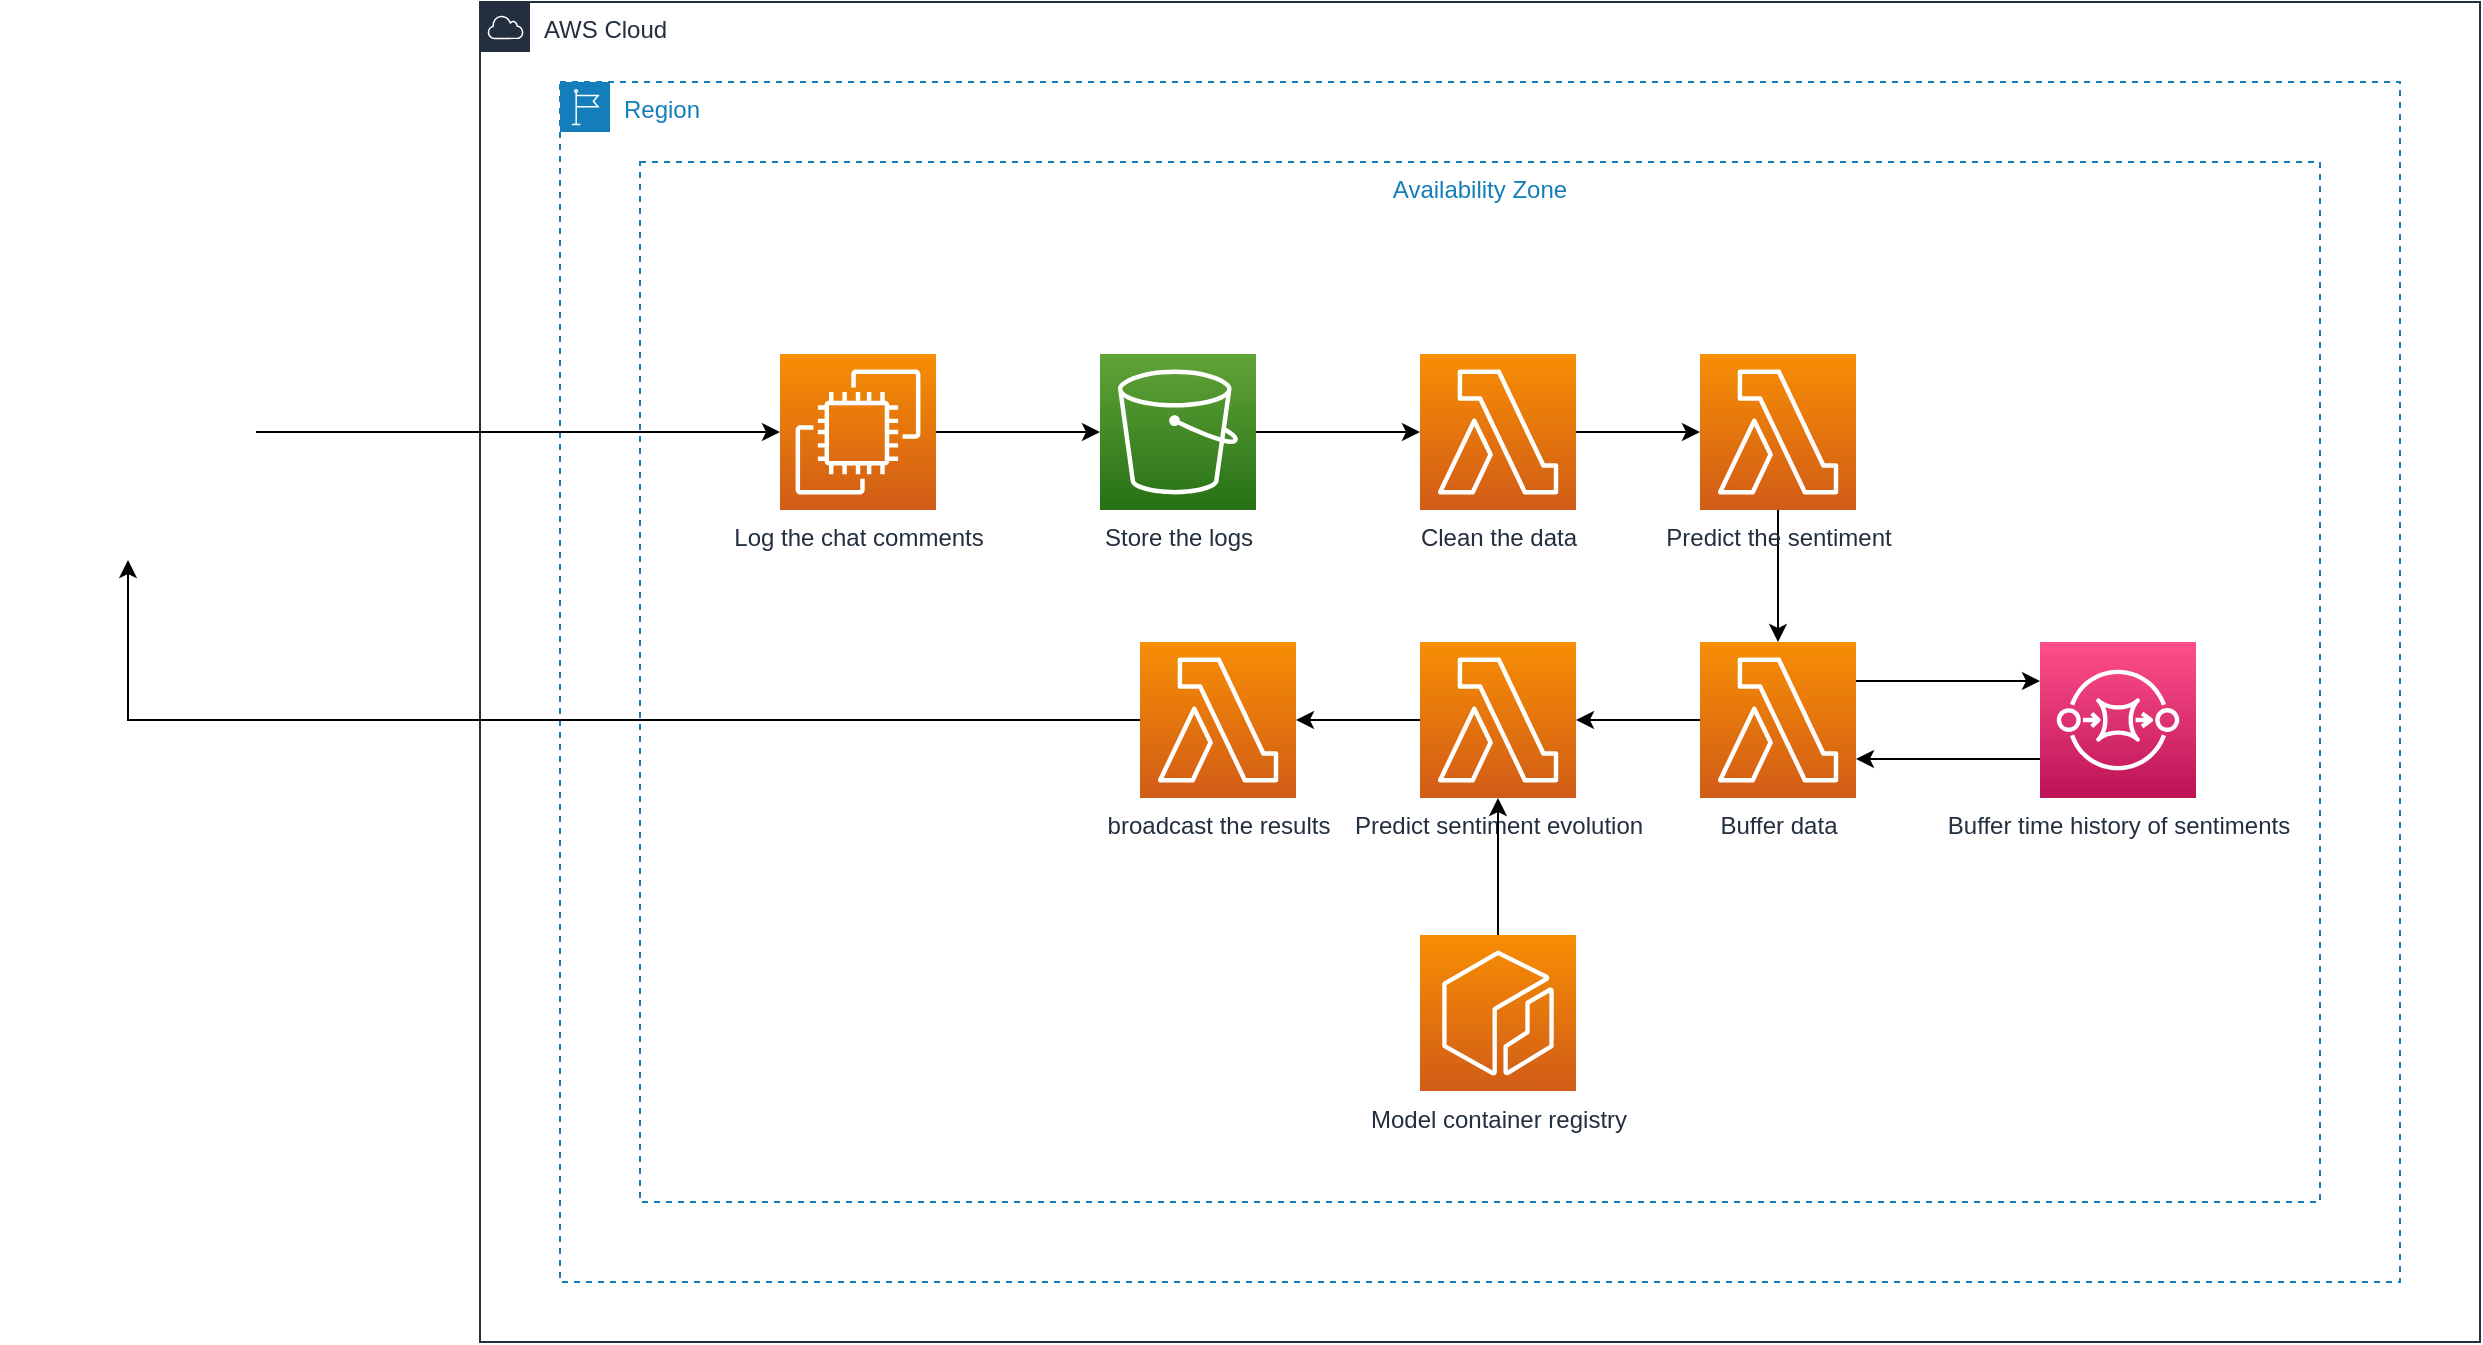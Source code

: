 <mxfile version="15.9.4" type="device"><diagram id="QKHbf75QC-_oQNx1Ma4M" name="Page-1"><mxGraphModel dx="1997" dy="825" grid="0" gridSize="10" guides="1" tooltips="1" connect="1" arrows="1" fold="1" page="0" pageScale="1" pageWidth="827" pageHeight="1169" math="0" shadow="0"><root><mxCell id="0"/><mxCell id="1" parent="0"/><mxCell id="B8DfYPTmJJ5ncx9RaUu9-1" value="Availability Zone" style="fillColor=none;strokeColor=#147EBA;dashed=1;verticalAlign=top;fontStyle=0;fontColor=#147EBA;" parent="1" vertex="1"><mxGeometry y="120" width="840" height="520" as="geometry"/></mxCell><mxCell id="B8DfYPTmJJ5ncx9RaUu9-14" value="AWS Cloud" style="points=[[0,0],[0.25,0],[0.5,0],[0.75,0],[1,0],[1,0.25],[1,0.5],[1,0.75],[1,1],[0.75,1],[0.5,1],[0.25,1],[0,1],[0,0.75],[0,0.5],[0,0.25]];outlineConnect=0;gradientColor=none;html=1;whiteSpace=wrap;fontSize=12;fontStyle=0;shape=mxgraph.aws4.group;grIcon=mxgraph.aws4.group_aws_cloud;strokeColor=#232F3E;fillColor=none;verticalAlign=top;align=left;spacingLeft=30;fontColor=#232F3E;dashed=0;" parent="1" vertex="1"><mxGeometry x="-80" y="40" width="1000" height="670" as="geometry"/></mxCell><mxCell id="B8DfYPTmJJ5ncx9RaUu9-13" value="Region" style="points=[[0,0],[0.25,0],[0.5,0],[0.75,0],[1,0],[1,0.25],[1,0.5],[1,0.75],[1,1],[0.75,1],[0.5,1],[0.25,1],[0,1],[0,0.75],[0,0.5],[0,0.25]];outlineConnect=0;gradientColor=none;html=1;whiteSpace=wrap;fontSize=12;fontStyle=0;shape=mxgraph.aws4.group;grIcon=mxgraph.aws4.group_region;strokeColor=#147EBA;fillColor=none;verticalAlign=top;align=left;spacingLeft=30;fontColor=#147EBA;dashed=1;" parent="1" vertex="1"><mxGeometry x="-40" y="80" width="920" height="600" as="geometry"/></mxCell><mxCell id="B8DfYPTmJJ5ncx9RaUu9-17" style="edgeStyle=orthogonalEdgeStyle;rounded=0;orthogonalLoop=1;jettySize=auto;html=1;exitX=1;exitY=0.5;exitDx=0;exitDy=0;exitPerimeter=0;entryX=0;entryY=0.5;entryDx=0;entryDy=0;entryPerimeter=0;" parent="1" source="B8DfYPTmJJ5ncx9RaUu9-3" target="B8DfYPTmJJ5ncx9RaUu9-6" edge="1"><mxGeometry relative="1" as="geometry"/></mxCell><mxCell id="B8DfYPTmJJ5ncx9RaUu9-25" style="edgeStyle=orthogonalEdgeStyle;rounded=0;orthogonalLoop=1;jettySize=auto;html=1;entryX=0;entryY=0.5;entryDx=0;entryDy=0;entryPerimeter=0;" parent="1" source="B8DfYPTmJJ5ncx9RaUu9-12" target="B8DfYPTmJJ5ncx9RaUu9-3" edge="1"><mxGeometry relative="1" as="geometry"><mxPoint x="-223.922" y="255" as="sourcePoint"/></mxGeometry></mxCell><mxCell id="B8DfYPTmJJ5ncx9RaUu9-3" value="Log the chat comments" style="sketch=0;points=[[0,0,0],[0.25,0,0],[0.5,0,0],[0.75,0,0],[1,0,0],[0,1,0],[0.25,1,0],[0.5,1,0],[0.75,1,0],[1,1,0],[0,0.25,0],[0,0.5,0],[0,0.75,0],[1,0.25,0],[1,0.5,0],[1,0.75,0]];outlineConnect=0;fontColor=#232F3E;gradientColor=#F78E04;gradientDirection=north;fillColor=#D05C17;strokeColor=#ffffff;dashed=0;verticalLabelPosition=bottom;verticalAlign=top;align=center;html=1;fontSize=12;fontStyle=0;aspect=fixed;shape=mxgraph.aws4.resourceIcon;resIcon=mxgraph.aws4.ec2;" parent="1" vertex="1"><mxGeometry x="70" y="216" width="78" height="78" as="geometry"/></mxCell><mxCell id="B8DfYPTmJJ5ncx9RaUu9-18" style="edgeStyle=orthogonalEdgeStyle;rounded=0;orthogonalLoop=1;jettySize=auto;html=1;exitX=1;exitY=0.5;exitDx=0;exitDy=0;exitPerimeter=0;entryX=0;entryY=0.5;entryDx=0;entryDy=0;entryPerimeter=0;" parent="1" source="B8DfYPTmJJ5ncx9RaUu9-6" target="B8DfYPTmJJ5ncx9RaUu9-7" edge="1"><mxGeometry relative="1" as="geometry"/></mxCell><mxCell id="B8DfYPTmJJ5ncx9RaUu9-6" value="Store the logs" style="sketch=0;points=[[0,0,0],[0.25,0,0],[0.5,0,0],[0.75,0,0],[1,0,0],[0,1,0],[0.25,1,0],[0.5,1,0],[0.75,1,0],[1,1,0],[0,0.25,0],[0,0.5,0],[0,0.75,0],[1,0.25,0],[1,0.5,0],[1,0.75,0]];outlineConnect=0;fontColor=#232F3E;gradientColor=#60A337;gradientDirection=north;fillColor=#277116;strokeColor=#ffffff;dashed=0;verticalLabelPosition=bottom;verticalAlign=top;align=center;html=1;fontSize=12;fontStyle=0;aspect=fixed;shape=mxgraph.aws4.resourceIcon;resIcon=mxgraph.aws4.s3;" parent="1" vertex="1"><mxGeometry x="230" y="216" width="78" height="78" as="geometry"/></mxCell><mxCell id="B8DfYPTmJJ5ncx9RaUu9-19" style="edgeStyle=orthogonalEdgeStyle;rounded=0;orthogonalLoop=1;jettySize=auto;html=1;exitX=1;exitY=0.5;exitDx=0;exitDy=0;exitPerimeter=0;" parent="1" source="B8DfYPTmJJ5ncx9RaUu9-7" target="B8DfYPTmJJ5ncx9RaUu9-8" edge="1"><mxGeometry relative="1" as="geometry"/></mxCell><mxCell id="B8DfYPTmJJ5ncx9RaUu9-7" value="Clean the data" style="sketch=0;points=[[0,0,0],[0.25,0,0],[0.5,0,0],[0.75,0,0],[1,0,0],[0,1,0],[0.25,1,0],[0.5,1,0],[0.75,1,0],[1,1,0],[0,0.25,0],[0,0.5,0],[0,0.75,0],[1,0.25,0],[1,0.5,0],[1,0.75,0]];outlineConnect=0;fontColor=#232F3E;gradientColor=#F78E04;gradientDirection=north;fillColor=#D05C17;strokeColor=#ffffff;dashed=0;verticalLabelPosition=bottom;verticalAlign=top;align=center;html=1;fontSize=12;fontStyle=0;aspect=fixed;shape=mxgraph.aws4.resourceIcon;resIcon=mxgraph.aws4.lambda;" parent="1" vertex="1"><mxGeometry x="390" y="216" width="78" height="78" as="geometry"/></mxCell><mxCell id="lsLxPTH9rzwwgOqf4B6Y-2" style="edgeStyle=orthogonalEdgeStyle;rounded=0;orthogonalLoop=1;jettySize=auto;html=1;exitX=0.5;exitY=1;exitDx=0;exitDy=0;exitPerimeter=0;entryX=0.5;entryY=0;entryDx=0;entryDy=0;entryPerimeter=0;" edge="1" parent="1" source="B8DfYPTmJJ5ncx9RaUu9-8" target="lsLxPTH9rzwwgOqf4B6Y-1"><mxGeometry relative="1" as="geometry"/></mxCell><mxCell id="B8DfYPTmJJ5ncx9RaUu9-8" value="Predict the sentiment" style="sketch=0;points=[[0,0,0],[0.25,0,0],[0.5,0,0],[0.75,0,0],[1,0,0],[0,1,0],[0.25,1,0],[0.5,1,0],[0.75,1,0],[1,1,0],[0,0.25,0],[0,0.5,0],[0,0.75,0],[1,0.25,0],[1,0.5,0],[1,0.75,0]];outlineConnect=0;fontColor=#232F3E;gradientColor=#F78E04;gradientDirection=north;fillColor=#D05C17;strokeColor=#ffffff;dashed=0;verticalLabelPosition=bottom;verticalAlign=top;align=center;html=1;fontSize=12;fontStyle=0;aspect=fixed;shape=mxgraph.aws4.resourceIcon;resIcon=mxgraph.aws4.lambda;" parent="1" vertex="1"><mxGeometry x="530" y="216" width="78" height="78" as="geometry"/></mxCell><mxCell id="B8DfYPTmJJ5ncx9RaUu9-23" style="edgeStyle=orthogonalEdgeStyle;rounded=0;orthogonalLoop=1;jettySize=auto;html=1;exitX=0;exitY=0.5;exitDx=0;exitDy=0;exitPerimeter=0;" parent="1" source="B8DfYPTmJJ5ncx9RaUu9-9" target="B8DfYPTmJJ5ncx9RaUu9-10" edge="1"><mxGeometry relative="1" as="geometry"/></mxCell><mxCell id="B8DfYPTmJJ5ncx9RaUu9-9" value="Predict sentiment evolution" style="sketch=0;points=[[0,0,0],[0.25,0,0],[0.5,0,0],[0.75,0,0],[1,0,0],[0,1,0],[0.25,1,0],[0.5,1,0],[0.75,1,0],[1,1,0],[0,0.25,0],[0,0.5,0],[0,0.75,0],[1,0.25,0],[1,0.5,0],[1,0.75,0]];outlineConnect=0;fontColor=#232F3E;gradientColor=#F78E04;gradientDirection=north;fillColor=#D05C17;strokeColor=#ffffff;dashed=0;verticalLabelPosition=bottom;verticalAlign=top;align=center;html=1;fontSize=12;fontStyle=0;aspect=fixed;shape=mxgraph.aws4.resourceIcon;resIcon=mxgraph.aws4.lambda;" parent="1" vertex="1"><mxGeometry x="390" y="360" width="78" height="78" as="geometry"/></mxCell><mxCell id="B8DfYPTmJJ5ncx9RaUu9-24" style="edgeStyle=orthogonalEdgeStyle;rounded=0;orthogonalLoop=1;jettySize=auto;html=1;exitX=0;exitY=0.5;exitDx=0;exitDy=0;exitPerimeter=0;entryX=0.5;entryY=1;entryDx=0;entryDy=0;" parent="1" source="B8DfYPTmJJ5ncx9RaUu9-10" target="B8DfYPTmJJ5ncx9RaUu9-12" edge="1"><mxGeometry relative="1" as="geometry"><mxPoint x="-200" y="330" as="targetPoint"/><Array as="points"><mxPoint x="-256" y="399"/></Array></mxGeometry></mxCell><mxCell id="B8DfYPTmJJ5ncx9RaUu9-10" value="broadcast the results" style="sketch=0;points=[[0,0,0],[0.25,0,0],[0.5,0,0],[0.75,0,0],[1,0,0],[0,1,0],[0.25,1,0],[0.5,1,0],[0.75,1,0],[1,1,0],[0,0.25,0],[0,0.5,0],[0,0.75,0],[1,0.25,0],[1,0.5,0],[1,0.75,0]];outlineConnect=0;fontColor=#232F3E;gradientColor=#F78E04;gradientDirection=north;fillColor=#D05C17;strokeColor=#ffffff;dashed=0;verticalLabelPosition=bottom;verticalAlign=top;align=center;html=1;fontSize=12;fontStyle=0;aspect=fixed;shape=mxgraph.aws4.resourceIcon;resIcon=mxgraph.aws4.lambda;" parent="1" vertex="1"><mxGeometry x="250" y="360" width="78" height="78" as="geometry"/></mxCell><mxCell id="lsLxPTH9rzwwgOqf4B6Y-4" style="edgeStyle=orthogonalEdgeStyle;rounded=0;orthogonalLoop=1;jettySize=auto;html=1;exitX=0;exitY=0.75;exitDx=0;exitDy=0;exitPerimeter=0;entryX=1;entryY=0.75;entryDx=0;entryDy=0;entryPerimeter=0;" edge="1" parent="1" source="B8DfYPTmJJ5ncx9RaUu9-11" target="lsLxPTH9rzwwgOqf4B6Y-1"><mxGeometry relative="1" as="geometry"/></mxCell><mxCell id="B8DfYPTmJJ5ncx9RaUu9-11" value="Buffer time history of sentiments" style="sketch=0;points=[[0,0,0],[0.25,0,0],[0.5,0,0],[0.75,0,0],[1,0,0],[0,1,0],[0.25,1,0],[0.5,1,0],[0.75,1,0],[1,1,0],[0,0.25,0],[0,0.5,0],[0,0.75,0],[1,0.25,0],[1,0.5,0],[1,0.75,0]];outlineConnect=0;fontColor=#232F3E;gradientColor=#FF4F8B;gradientDirection=north;fillColor=#BC1356;strokeColor=#ffffff;dashed=0;verticalLabelPosition=bottom;verticalAlign=top;align=center;html=1;fontSize=12;fontStyle=0;aspect=fixed;shape=mxgraph.aws4.resourceIcon;resIcon=mxgraph.aws4.sqs;" parent="1" vertex="1"><mxGeometry x="700" y="360" width="78" height="78" as="geometry"/></mxCell><mxCell id="R0kYjoIT21XtWaI3IV50-2" style="edgeStyle=orthogonalEdgeStyle;rounded=0;orthogonalLoop=1;jettySize=auto;html=1;exitX=0.5;exitY=0;exitDx=0;exitDy=0;exitPerimeter=0;entryX=0.5;entryY=1;entryDx=0;entryDy=0;entryPerimeter=0;" parent="1" source="R0kYjoIT21XtWaI3IV50-1" target="B8DfYPTmJJ5ncx9RaUu9-9" edge="1"><mxGeometry relative="1" as="geometry"/></mxCell><mxCell id="B8DfYPTmJJ5ncx9RaUu9-12" value="" style="shape=image;html=1;verticalAlign=top;verticalLabelPosition=bottom;labelBackgroundColor=#ffffff;imageAspect=0;aspect=fixed;image=https://cdn2.iconfinder.com/data/icons/social-media-2285/512/1_Twitch_colored_svg-128.png" parent="1" vertex="1"><mxGeometry x="-320" y="191" width="128" height="128" as="geometry"/></mxCell><mxCell id="R0kYjoIT21XtWaI3IV50-1" value="Model container registry" style="sketch=0;points=[[0,0,0],[0.25,0,0],[0.5,0,0],[0.75,0,0],[1,0,0],[0,1,0],[0.25,1,0],[0.5,1,0],[0.75,1,0],[1,1,0],[0,0.25,0],[0,0.5,0],[0,0.75,0],[1,0.25,0],[1,0.5,0],[1,0.75,0]];outlineConnect=0;fontColor=#232F3E;gradientColor=#F78E04;gradientDirection=north;fillColor=#D05C17;strokeColor=#ffffff;dashed=0;verticalLabelPosition=bottom;verticalAlign=top;align=center;html=1;fontSize=12;fontStyle=0;aspect=fixed;shape=mxgraph.aws4.resourceIcon;resIcon=mxgraph.aws4.ecr;" parent="1" vertex="1"><mxGeometry x="390" y="506.5" width="78" height="78" as="geometry"/></mxCell><mxCell id="lsLxPTH9rzwwgOqf4B6Y-3" style="edgeStyle=orthogonalEdgeStyle;rounded=0;orthogonalLoop=1;jettySize=auto;html=1;exitX=1;exitY=0.25;exitDx=0;exitDy=0;exitPerimeter=0;entryX=0;entryY=0.25;entryDx=0;entryDy=0;entryPerimeter=0;" edge="1" parent="1" source="lsLxPTH9rzwwgOqf4B6Y-1" target="B8DfYPTmJJ5ncx9RaUu9-11"><mxGeometry relative="1" as="geometry"/></mxCell><mxCell id="lsLxPTH9rzwwgOqf4B6Y-5" style="edgeStyle=orthogonalEdgeStyle;rounded=0;orthogonalLoop=1;jettySize=auto;html=1;exitX=0;exitY=0.5;exitDx=0;exitDy=0;exitPerimeter=0;" edge="1" parent="1" source="lsLxPTH9rzwwgOqf4B6Y-1" target="B8DfYPTmJJ5ncx9RaUu9-9"><mxGeometry relative="1" as="geometry"/></mxCell><mxCell id="lsLxPTH9rzwwgOqf4B6Y-1" value="Buffer data" style="sketch=0;points=[[0,0,0],[0.25,0,0],[0.5,0,0],[0.75,0,0],[1,0,0],[0,1,0],[0.25,1,0],[0.5,1,0],[0.75,1,0],[1,1,0],[0,0.25,0],[0,0.5,0],[0,0.75,0],[1,0.25,0],[1,0.5,0],[1,0.75,0]];outlineConnect=0;fontColor=#232F3E;gradientColor=#F78E04;gradientDirection=north;fillColor=#D05C17;strokeColor=#ffffff;dashed=0;verticalLabelPosition=bottom;verticalAlign=top;align=center;html=1;fontSize=12;fontStyle=0;aspect=fixed;shape=mxgraph.aws4.resourceIcon;resIcon=mxgraph.aws4.lambda;" vertex="1" parent="1"><mxGeometry x="530" y="360" width="78" height="78" as="geometry"/></mxCell></root></mxGraphModel></diagram></mxfile>